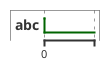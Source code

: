 {
  "sha1": "a2p84qapa2bjlhni2140mov0jp1euby",
  "insertion": {
    "when": "2024-05-30T20:48:21.810Z",
    "user": "plantuml@gmail.com"
  }
}
@startuml

binary "abc" as abc

abc is high

@0

abc is low

@enduml
